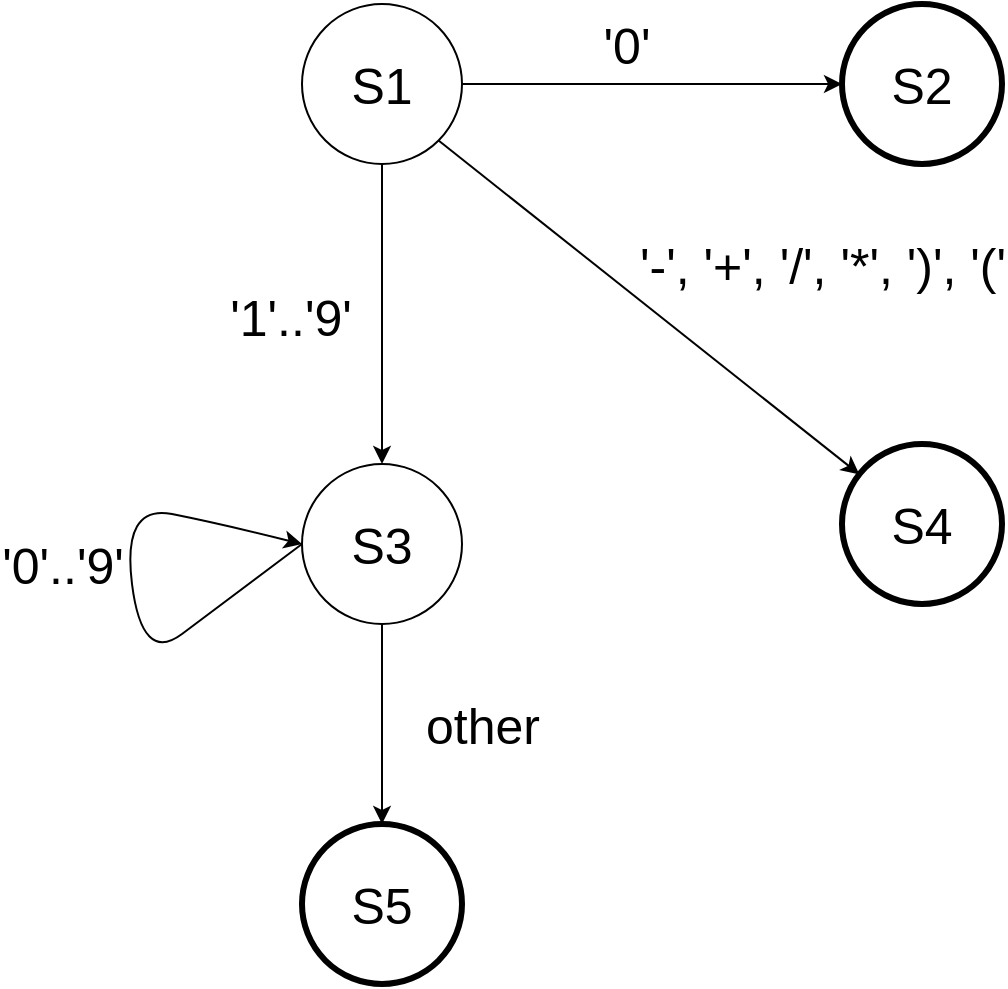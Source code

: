 <mxfile version="17.4.5" type="device"><diagram id="-ARHso4EsmgisMS8V7YF" name="Page-1"><mxGraphModel dx="1440" dy="700" grid="1" gridSize="10" guides="1" tooltips="1" connect="1" arrows="1" fold="1" page="1" pageScale="1" pageWidth="827" pageHeight="1169" math="0" shadow="0"><root><mxCell id="0"/><mxCell id="1" parent="0"/><mxCell id="ZRB_nwcu1RxSpTJa-2vu-7" style="edgeStyle=orthogonalEdgeStyle;rounded=0;orthogonalLoop=1;jettySize=auto;html=1;entryX=0;entryY=0.5;entryDx=0;entryDy=0;fontSize=25;" parent="1" source="ZRB_nwcu1RxSpTJa-2vu-1" target="ZRB_nwcu1RxSpTJa-2vu-2" edge="1"><mxGeometry relative="1" as="geometry"/></mxCell><mxCell id="ZRB_nwcu1RxSpTJa-2vu-13" value="'0'" style="edgeLabel;html=1;align=center;verticalAlign=middle;resizable=0;points=[];fontSize=25;" parent="ZRB_nwcu1RxSpTJa-2vu-7" vertex="1" connectable="0"><mxGeometry x="-0.141" relative="1" as="geometry"><mxPoint y="-20" as="offset"/></mxGeometry></mxCell><mxCell id="ZRB_nwcu1RxSpTJa-2vu-22" style="edgeStyle=orthogonalEdgeStyle;rounded=0;orthogonalLoop=1;jettySize=auto;html=1;entryX=0.5;entryY=0;entryDx=0;entryDy=0;fontSize=25;" parent="1" source="ZRB_nwcu1RxSpTJa-2vu-1" target="ZRB_nwcu1RxSpTJa-2vu-3" edge="1"><mxGeometry relative="1" as="geometry"/></mxCell><mxCell id="ZRB_nwcu1RxSpTJa-2vu-1" value="&lt;font style=&quot;font-size: 25px&quot;&gt;S1&lt;/font&gt;" style="ellipse;whiteSpace=wrap;html=1;aspect=fixed;" parent="1" vertex="1"><mxGeometry x="160" y="120" width="80" height="80" as="geometry"/></mxCell><mxCell id="ZRB_nwcu1RxSpTJa-2vu-2" value="&lt;font style=&quot;font-size: 25px&quot;&gt;S2&lt;/font&gt;" style="ellipse;whiteSpace=wrap;html=1;aspect=fixed;strokeWidth=3;" parent="1" vertex="1"><mxGeometry x="430" y="120" width="80" height="80" as="geometry"/></mxCell><mxCell id="Fuf7QJJZCR4zZFNl1ewp-1" style="edgeStyle=orthogonalEdgeStyle;rounded=0;orthogonalLoop=1;jettySize=auto;html=1;entryX=0.5;entryY=0;entryDx=0;entryDy=0;" parent="1" source="ZRB_nwcu1RxSpTJa-2vu-3" target="Fuf7QJJZCR4zZFNl1ewp-2" edge="1"><mxGeometry relative="1" as="geometry"><mxPoint x="340" y="510" as="targetPoint"/><Array as="points"><mxPoint x="200" y="510"/></Array></mxGeometry></mxCell><mxCell id="ZRB_nwcu1RxSpTJa-2vu-3" value="&lt;font style=&quot;font-size: 25px&quot;&gt;S3&lt;/font&gt;" style="ellipse;whiteSpace=wrap;html=1;aspect=fixed;strokeWidth=1;" parent="1" vertex="1"><mxGeometry x="160" y="350" width="80" height="80" as="geometry"/></mxCell><mxCell id="ZRB_nwcu1RxSpTJa-2vu-4" value="&lt;font style=&quot;font-size: 25px&quot;&gt;S4&lt;/font&gt;" style="ellipse;whiteSpace=wrap;html=1;aspect=fixed;shadow=0;gradientColor=none;strokeWidth=3;" parent="1" vertex="1"><mxGeometry x="430" y="340" width="80" height="80" as="geometry"/></mxCell><mxCell id="ZRB_nwcu1RxSpTJa-2vu-11" value="" style="endArrow=classic;html=1;rounded=0;fontSize=25;exitX=1;exitY=1;exitDx=0;exitDy=0;" parent="1" source="ZRB_nwcu1RxSpTJa-2vu-1" target="ZRB_nwcu1RxSpTJa-2vu-4" edge="1"><mxGeometry width="50" height="50" relative="1" as="geometry"><mxPoint x="390" y="340" as="sourcePoint"/><mxPoint x="440" y="290" as="targetPoint"/></mxGeometry></mxCell><mxCell id="ZRB_nwcu1RxSpTJa-2vu-16" value="'-', '+', '/', '*', ')', '('" style="edgeLabel;html=1;align=center;verticalAlign=middle;resizable=0;points=[];fontSize=25;" parent="ZRB_nwcu1RxSpTJa-2vu-11" vertex="1" connectable="0"><mxGeometry x="0.248" y="-2" relative="1" as="geometry"><mxPoint x="61" y="-44" as="offset"/></mxGeometry></mxCell><mxCell id="ZRB_nwcu1RxSpTJa-2vu-19" value="" style="curved=1;endArrow=classic;html=1;rounded=0;fontSize=25;exitX=0;exitY=0.5;exitDx=0;exitDy=0;" parent="1" source="ZRB_nwcu1RxSpTJa-2vu-3" edge="1"><mxGeometry width="50" height="50" relative="1" as="geometry"><mxPoint x="180" y="510" as="sourcePoint"/><mxPoint x="160" y="390" as="targetPoint"/><Array as="points"><mxPoint x="120" y="420"/><mxPoint x="80" y="450"/><mxPoint x="70" y="370"/><mxPoint x="120" y="380"/></Array></mxGeometry></mxCell><mxCell id="ZRB_nwcu1RxSpTJa-2vu-21" value="'0'..'9'" style="edgeLabel;html=1;align=center;verticalAlign=middle;resizable=0;points=[];fontSize=25;" parent="ZRB_nwcu1RxSpTJa-2vu-19" vertex="1" connectable="0"><mxGeometry x="0.092" y="-5" relative="1" as="geometry"><mxPoint x="-39" y="-1" as="offset"/></mxGeometry></mxCell><mxCell id="ZRB_nwcu1RxSpTJa-2vu-23" value="'1'..'9'" style="edgeLabel;html=1;align=center;verticalAlign=middle;resizable=0;points=[];fontSize=25;" parent="1" vertex="1" connectable="0"><mxGeometry x="159.996" y="260.005" as="geometry"><mxPoint x="-6" y="16" as="offset"/></mxGeometry></mxCell><mxCell id="Fuf7QJJZCR4zZFNl1ewp-2" value="&lt;font style=&quot;font-size: 25px&quot;&gt;S5&lt;/font&gt;" style="ellipse;whiteSpace=wrap;html=1;aspect=fixed;shadow=0;gradientColor=none;strokeWidth=3;" parent="1" vertex="1"><mxGeometry x="160" y="530" width="80" height="80" as="geometry"/></mxCell><mxCell id="Fuf7QJJZCR4zZFNl1ewp-4" value="other" style="edgeLabel;html=1;align=center;verticalAlign=middle;resizable=0;points=[];fontSize=25;" parent="1" vertex="1" connectable="0"><mxGeometry x="250.0" y="479.996" as="geometry"/></mxCell></root></mxGraphModel></diagram></mxfile>